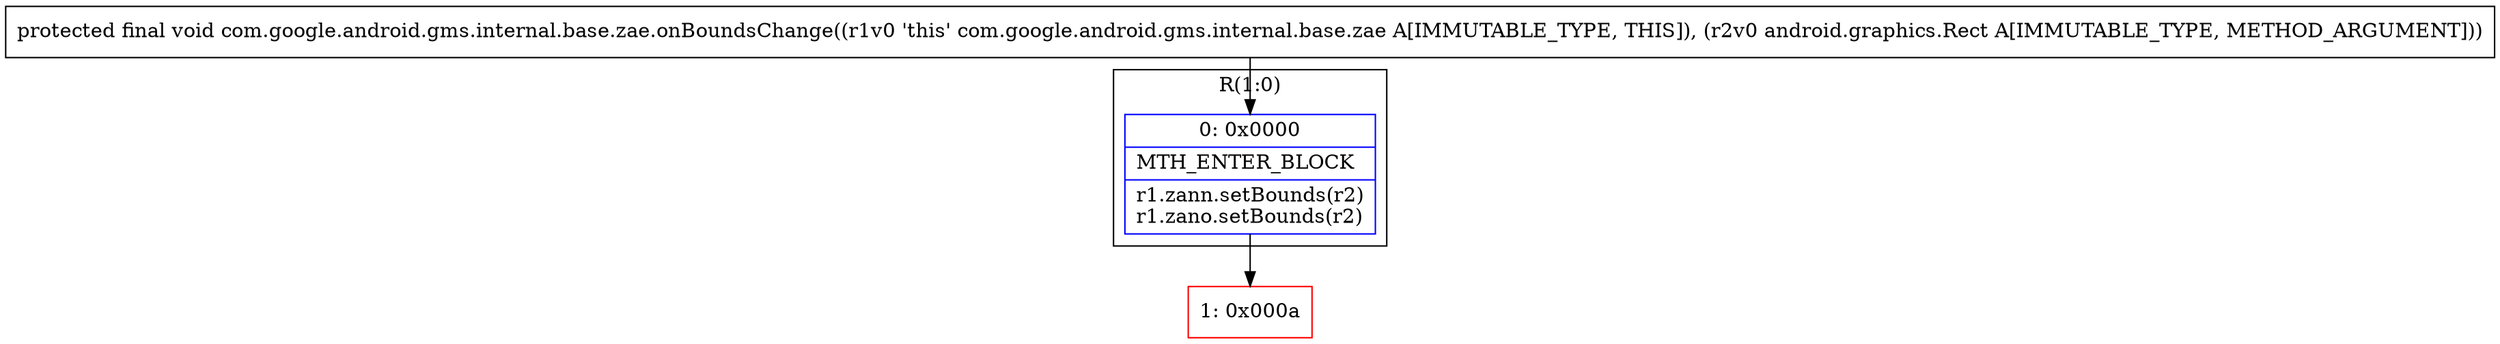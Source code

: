 digraph "CFG forcom.google.android.gms.internal.base.zae.onBoundsChange(Landroid\/graphics\/Rect;)V" {
subgraph cluster_Region_1211962678 {
label = "R(1:0)";
node [shape=record,color=blue];
Node_0 [shape=record,label="{0\:\ 0x0000|MTH_ENTER_BLOCK\l|r1.zann.setBounds(r2)\lr1.zano.setBounds(r2)\l}"];
}
Node_1 [shape=record,color=red,label="{1\:\ 0x000a}"];
MethodNode[shape=record,label="{protected final void com.google.android.gms.internal.base.zae.onBoundsChange((r1v0 'this' com.google.android.gms.internal.base.zae A[IMMUTABLE_TYPE, THIS]), (r2v0 android.graphics.Rect A[IMMUTABLE_TYPE, METHOD_ARGUMENT])) }"];
MethodNode -> Node_0;
Node_0 -> Node_1;
}

